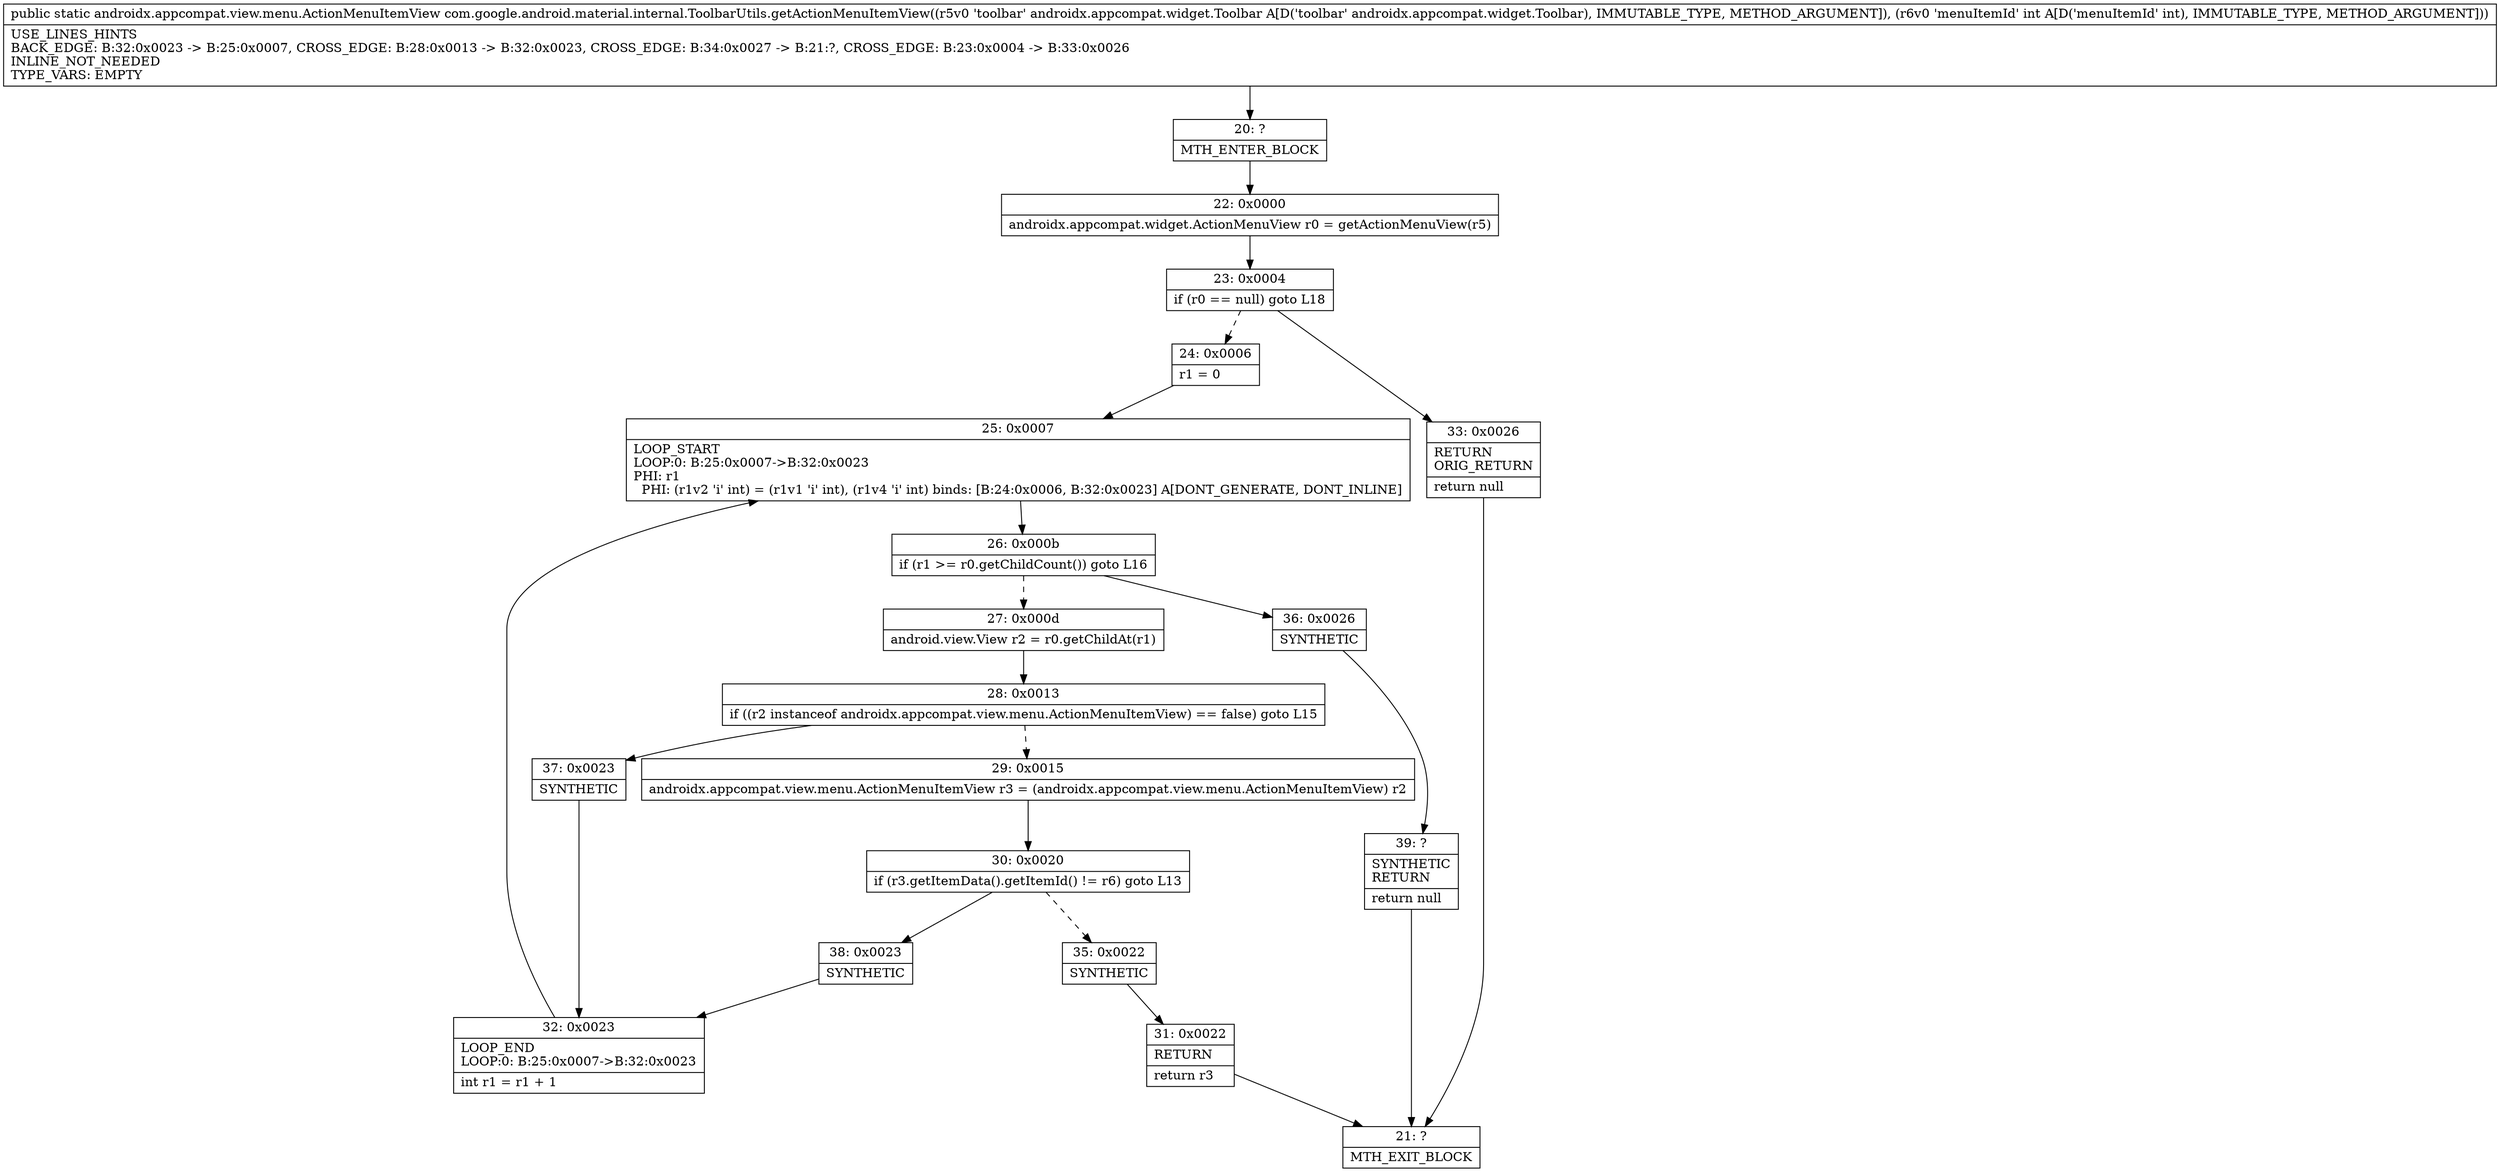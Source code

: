 digraph "CFG forcom.google.android.material.internal.ToolbarUtils.getActionMenuItemView(Landroidx\/appcompat\/widget\/Toolbar;I)Landroidx\/appcompat\/view\/menu\/ActionMenuItemView;" {
Node_20 [shape=record,label="{20\:\ ?|MTH_ENTER_BLOCK\l}"];
Node_22 [shape=record,label="{22\:\ 0x0000|androidx.appcompat.widget.ActionMenuView r0 = getActionMenuView(r5)\l}"];
Node_23 [shape=record,label="{23\:\ 0x0004|if (r0 == null) goto L18\l}"];
Node_24 [shape=record,label="{24\:\ 0x0006|r1 = 0\l}"];
Node_25 [shape=record,label="{25\:\ 0x0007|LOOP_START\lLOOP:0: B:25:0x0007\-\>B:32:0x0023\lPHI: r1 \l  PHI: (r1v2 'i' int) = (r1v1 'i' int), (r1v4 'i' int) binds: [B:24:0x0006, B:32:0x0023] A[DONT_GENERATE, DONT_INLINE]\l}"];
Node_26 [shape=record,label="{26\:\ 0x000b|if (r1 \>= r0.getChildCount()) goto L16\l}"];
Node_27 [shape=record,label="{27\:\ 0x000d|android.view.View r2 = r0.getChildAt(r1)\l}"];
Node_28 [shape=record,label="{28\:\ 0x0013|if ((r2 instanceof androidx.appcompat.view.menu.ActionMenuItemView) == false) goto L15\l}"];
Node_29 [shape=record,label="{29\:\ 0x0015|androidx.appcompat.view.menu.ActionMenuItemView r3 = (androidx.appcompat.view.menu.ActionMenuItemView) r2\l}"];
Node_30 [shape=record,label="{30\:\ 0x0020|if (r3.getItemData().getItemId() != r6) goto L13\l}"];
Node_35 [shape=record,label="{35\:\ 0x0022|SYNTHETIC\l}"];
Node_31 [shape=record,label="{31\:\ 0x0022|RETURN\l|return r3\l}"];
Node_21 [shape=record,label="{21\:\ ?|MTH_EXIT_BLOCK\l}"];
Node_38 [shape=record,label="{38\:\ 0x0023|SYNTHETIC\l}"];
Node_32 [shape=record,label="{32\:\ 0x0023|LOOP_END\lLOOP:0: B:25:0x0007\-\>B:32:0x0023\l|int r1 = r1 + 1\l}"];
Node_37 [shape=record,label="{37\:\ 0x0023|SYNTHETIC\l}"];
Node_36 [shape=record,label="{36\:\ 0x0026|SYNTHETIC\l}"];
Node_39 [shape=record,label="{39\:\ ?|SYNTHETIC\lRETURN\l|return null\l}"];
Node_33 [shape=record,label="{33\:\ 0x0026|RETURN\lORIG_RETURN\l|return null\l}"];
MethodNode[shape=record,label="{public static androidx.appcompat.view.menu.ActionMenuItemView com.google.android.material.internal.ToolbarUtils.getActionMenuItemView((r5v0 'toolbar' androidx.appcompat.widget.Toolbar A[D('toolbar' androidx.appcompat.widget.Toolbar), IMMUTABLE_TYPE, METHOD_ARGUMENT]), (r6v0 'menuItemId' int A[D('menuItemId' int), IMMUTABLE_TYPE, METHOD_ARGUMENT]))  | USE_LINES_HINTS\lBACK_EDGE: B:32:0x0023 \-\> B:25:0x0007, CROSS_EDGE: B:28:0x0013 \-\> B:32:0x0023, CROSS_EDGE: B:34:0x0027 \-\> B:21:?, CROSS_EDGE: B:23:0x0004 \-\> B:33:0x0026\lINLINE_NOT_NEEDED\lTYPE_VARS: EMPTY\l}"];
MethodNode -> Node_20;Node_20 -> Node_22;
Node_22 -> Node_23;
Node_23 -> Node_24[style=dashed];
Node_23 -> Node_33;
Node_24 -> Node_25;
Node_25 -> Node_26;
Node_26 -> Node_27[style=dashed];
Node_26 -> Node_36;
Node_27 -> Node_28;
Node_28 -> Node_29[style=dashed];
Node_28 -> Node_37;
Node_29 -> Node_30;
Node_30 -> Node_35[style=dashed];
Node_30 -> Node_38;
Node_35 -> Node_31;
Node_31 -> Node_21;
Node_38 -> Node_32;
Node_32 -> Node_25;
Node_37 -> Node_32;
Node_36 -> Node_39;
Node_39 -> Node_21;
Node_33 -> Node_21;
}


